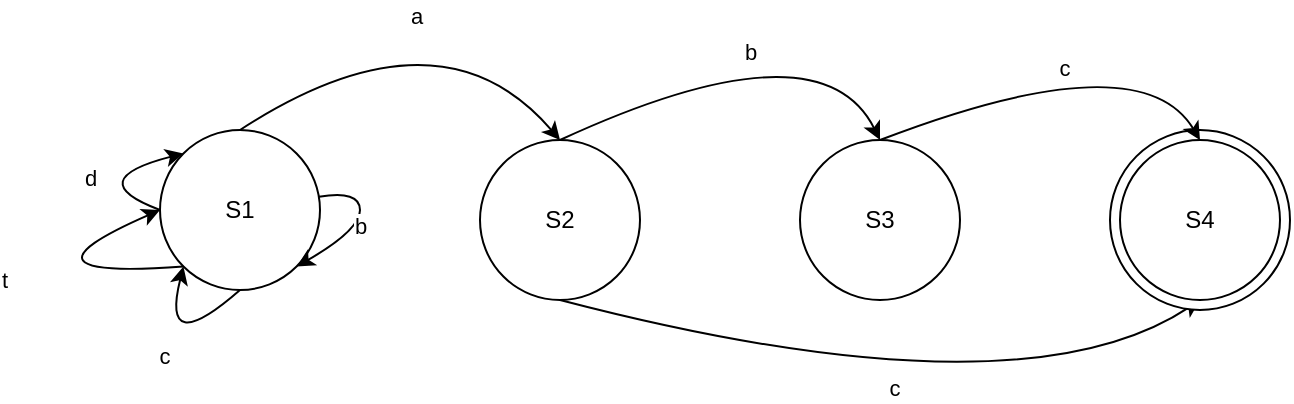 <mxfile>
    <diagram id="QlpH71HpH8etJxj_mZos" name="Page-1">
        <mxGraphModel dx="1130" dy="399" grid="1" gridSize="10" guides="1" tooltips="1" connect="1" arrows="1" fold="1" page="1" pageScale="1" pageWidth="827" pageHeight="1169" math="0" shadow="0">
            <root>
                <mxCell id="0"/>
                <mxCell id="1" parent="0"/>
                <mxCell id="6" value="a" style="edgeStyle=none;html=1;entryX=0.5;entryY=0;entryDx=0;entryDy=0;exitX=0.5;exitY=0;exitDx=0;exitDy=0;curved=1;" edge="1" parent="1" source="2" target="3">
                    <mxGeometry relative="1" as="geometry">
                        <Array as="points">
                            <mxPoint x="260" y="40"/>
                        </Array>
                    </mxGeometry>
                </mxCell>
                <mxCell id="2" value="S1" style="ellipse;whiteSpace=wrap;html=1;aspect=fixed;" vertex="1" parent="1">
                    <mxGeometry x="120" y="105" width="80" height="80" as="geometry"/>
                </mxCell>
                <mxCell id="12" value="b" style="edgeStyle=none;curved=1;html=1;entryX=0.5;entryY=0;entryDx=0;entryDy=0;exitX=0.5;exitY=0;exitDx=0;exitDy=0;" edge="1" parent="1" source="3" target="11">
                    <mxGeometry relative="1" as="geometry">
                        <Array as="points">
                            <mxPoint x="450" y="50"/>
                        </Array>
                    </mxGeometry>
                </mxCell>
                <mxCell id="13" value="c" style="edgeStyle=none;curved=1;html=1;entryX=0.5;entryY=1;entryDx=0;entryDy=0;exitX=0.5;exitY=1;exitDx=0;exitDy=0;" edge="1" parent="1" source="3" target="4">
                    <mxGeometry relative="1" as="geometry">
                        <Array as="points">
                            <mxPoint x="550" y="250"/>
                        </Array>
                    </mxGeometry>
                </mxCell>
                <mxCell id="3" value="S2" style="ellipse;whiteSpace=wrap;html=1;aspect=fixed;" vertex="1" parent="1">
                    <mxGeometry x="280" y="110" width="80" height="80" as="geometry"/>
                </mxCell>
                <mxCell id="5" value="" style="ellipse;whiteSpace=wrap;html=1;aspect=fixed;" vertex="1" parent="1">
                    <mxGeometry x="595" y="105" width="90" height="90" as="geometry"/>
                </mxCell>
                <mxCell id="4" value="S4" style="ellipse;whiteSpace=wrap;html=1;aspect=fixed;" vertex="1" parent="1">
                    <mxGeometry x="600" y="110" width="80" height="80" as="geometry"/>
                </mxCell>
                <mxCell id="7" value="b" style="edgeStyle=none;curved=1;html=1;entryX=1;entryY=1;entryDx=0;entryDy=0;" edge="1" parent="1" source="2" target="2">
                    <mxGeometry relative="1" as="geometry"/>
                </mxCell>
                <mxCell id="8" value="c" style="edgeStyle=none;curved=1;html=1;entryX=0;entryY=1;entryDx=0;entryDy=0;exitX=0.5;exitY=1;exitDx=0;exitDy=0;" edge="1" parent="1" source="2" target="2">
                    <mxGeometry relative="1" as="geometry">
                        <Array as="points">
                            <mxPoint x="120" y="220"/>
                        </Array>
                    </mxGeometry>
                </mxCell>
                <mxCell id="9" value="d" style="edgeStyle=none;curved=1;html=1;entryX=0;entryY=0;entryDx=0;entryDy=0;exitX=0;exitY=0.5;exitDx=0;exitDy=0;" edge="1" parent="1" source="2" target="2">
                    <mxGeometry relative="1" as="geometry">
                        <Array as="points">
                            <mxPoint x="80" y="130"/>
                        </Array>
                    </mxGeometry>
                </mxCell>
                <mxCell id="10" value="t" style="edgeStyle=none;curved=1;html=1;entryX=0;entryY=0.5;entryDx=0;entryDy=0;exitX=0;exitY=1;exitDx=0;exitDy=0;" edge="1" parent="1" source="2" target="2">
                    <mxGeometry relative="1" as="geometry">
                        <Array as="points">
                            <mxPoint x="40" y="180"/>
                        </Array>
                    </mxGeometry>
                </mxCell>
                <mxCell id="14" value="c" style="edgeStyle=none;curved=1;html=1;entryX=0.5;entryY=0;entryDx=0;entryDy=0;exitX=0.5;exitY=0;exitDx=0;exitDy=0;" edge="1" parent="1" source="11" target="4">
                    <mxGeometry relative="1" as="geometry">
                        <Array as="points">
                            <mxPoint x="610" y="60"/>
                        </Array>
                    </mxGeometry>
                </mxCell>
                <mxCell id="11" value="S3" style="ellipse;whiteSpace=wrap;html=1;aspect=fixed;" vertex="1" parent="1">
                    <mxGeometry x="440" y="110" width="80" height="80" as="geometry"/>
                </mxCell>
            </root>
        </mxGraphModel>
    </diagram>
</mxfile>